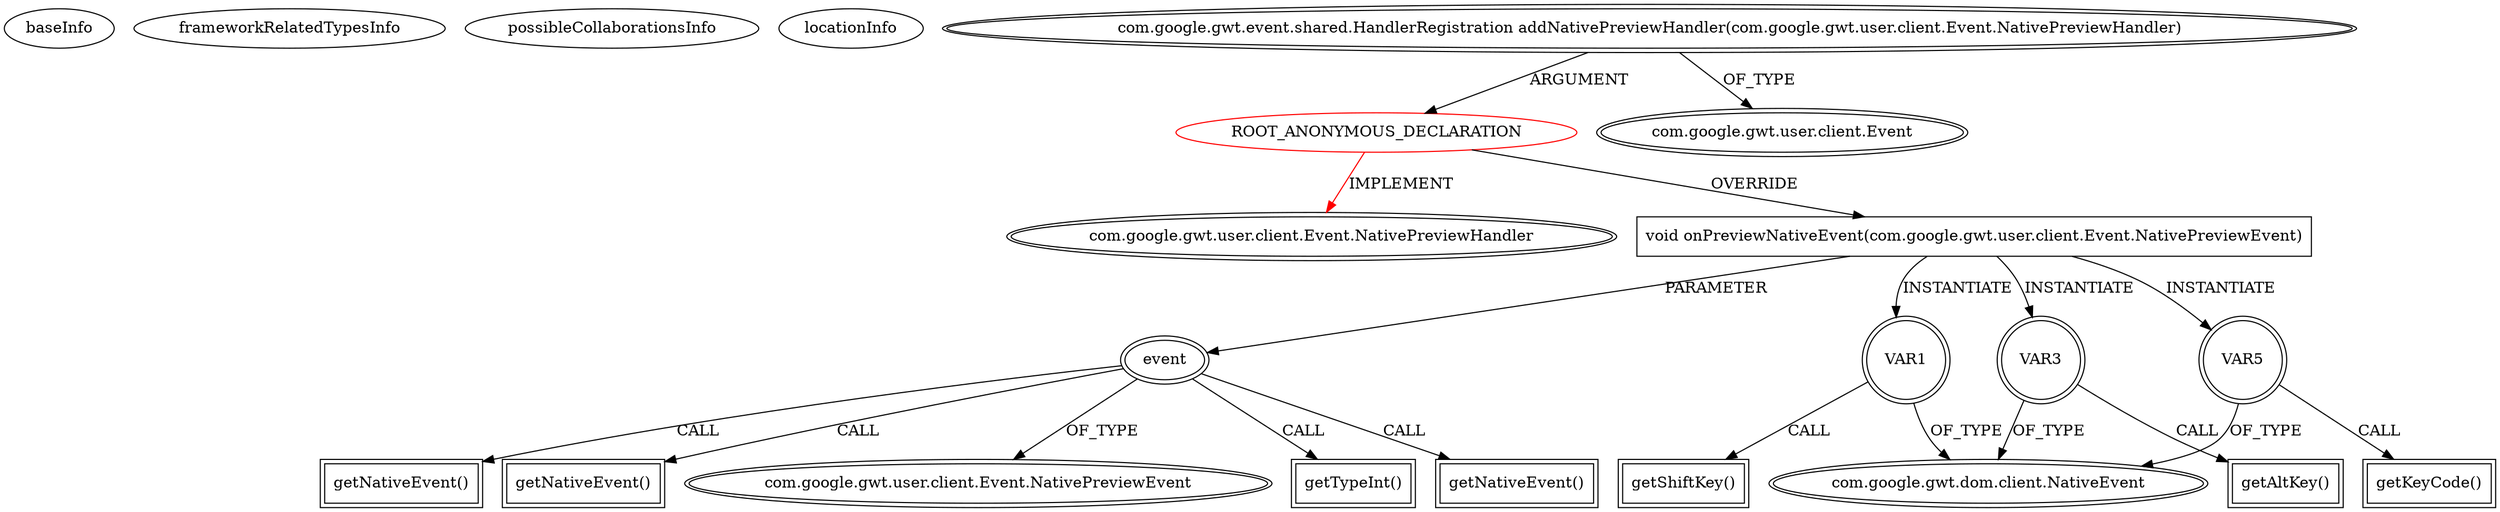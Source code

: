 digraph {
baseInfo[graphId=321,category="extension_graph",isAnonymous=true,possibleRelation=false]
frameworkRelatedTypesInfo[0="com.google.gwt.user.client.Event.NativePreviewHandler"]
possibleCollaborationsInfo[]
locationInfo[projectName="MathieuLorber-GWT-console",filePath="/MathieuLorber-GWT-console/GWT-console-master/src/main/java/net/mlorber/gwt/console/client/Console.java",contextSignature="main.java.net.mlorber.gwt.console.client.Console registerShorcut()",graphId="321"]
0[label="ROOT_ANONYMOUS_DECLARATION",vertexType="ROOT_ANONYMOUS_DECLARATION",isFrameworkType=false,color=red]
1[label="com.google.gwt.user.client.Event.NativePreviewHandler",vertexType="FRAMEWORK_INTERFACE_TYPE",isFrameworkType=true,peripheries=2]
2[label="com.google.gwt.event.shared.HandlerRegistration addNativePreviewHandler(com.google.gwt.user.client.Event.NativePreviewHandler)",vertexType="OUTSIDE_CALL",isFrameworkType=true,peripheries=2]
3[label="com.google.gwt.user.client.Event",vertexType="FRAMEWORK_CLASS_TYPE",isFrameworkType=true,peripheries=2]
4[label="void onPreviewNativeEvent(com.google.gwt.user.client.Event.NativePreviewEvent)",vertexType="OVERRIDING_METHOD_DECLARATION",isFrameworkType=false,shape=box]
5[label="event",vertexType="PARAMETER_DECLARATION",isFrameworkType=true,peripheries=2]
6[label="com.google.gwt.user.client.Event.NativePreviewEvent",vertexType="FRAMEWORK_CLASS_TYPE",isFrameworkType=true,peripheries=2]
8[label="getTypeInt()",vertexType="INSIDE_CALL",isFrameworkType=true,peripheries=2,shape=box]
9[label="VAR1",vertexType="VARIABLE_EXPRESION",isFrameworkType=true,peripheries=2,shape=circle]
11[label="com.google.gwt.dom.client.NativeEvent",vertexType="FRAMEWORK_CLASS_TYPE",isFrameworkType=true,peripheries=2]
10[label="getShiftKey()",vertexType="INSIDE_CALL",isFrameworkType=true,peripheries=2,shape=box]
13[label="getNativeEvent()",vertexType="INSIDE_CALL",isFrameworkType=true,peripheries=2,shape=box]
14[label="VAR3",vertexType="VARIABLE_EXPRESION",isFrameworkType=true,peripheries=2,shape=circle]
15[label="getAltKey()",vertexType="INSIDE_CALL",isFrameworkType=true,peripheries=2,shape=box]
18[label="getNativeEvent()",vertexType="INSIDE_CALL",isFrameworkType=true,peripheries=2,shape=box]
19[label="VAR5",vertexType="VARIABLE_EXPRESION",isFrameworkType=true,peripheries=2,shape=circle]
20[label="getKeyCode()",vertexType="INSIDE_CALL",isFrameworkType=true,peripheries=2,shape=box]
23[label="getNativeEvent()",vertexType="INSIDE_CALL",isFrameworkType=true,peripheries=2,shape=box]
0->1[label="IMPLEMENT",color=red]
2->0[label="ARGUMENT"]
2->3[label="OF_TYPE"]
0->4[label="OVERRIDE"]
5->6[label="OF_TYPE"]
4->5[label="PARAMETER"]
5->8[label="CALL"]
4->9[label="INSTANTIATE"]
9->11[label="OF_TYPE"]
9->10[label="CALL"]
5->13[label="CALL"]
4->14[label="INSTANTIATE"]
14->11[label="OF_TYPE"]
14->15[label="CALL"]
5->18[label="CALL"]
4->19[label="INSTANTIATE"]
19->11[label="OF_TYPE"]
19->20[label="CALL"]
5->23[label="CALL"]
}
